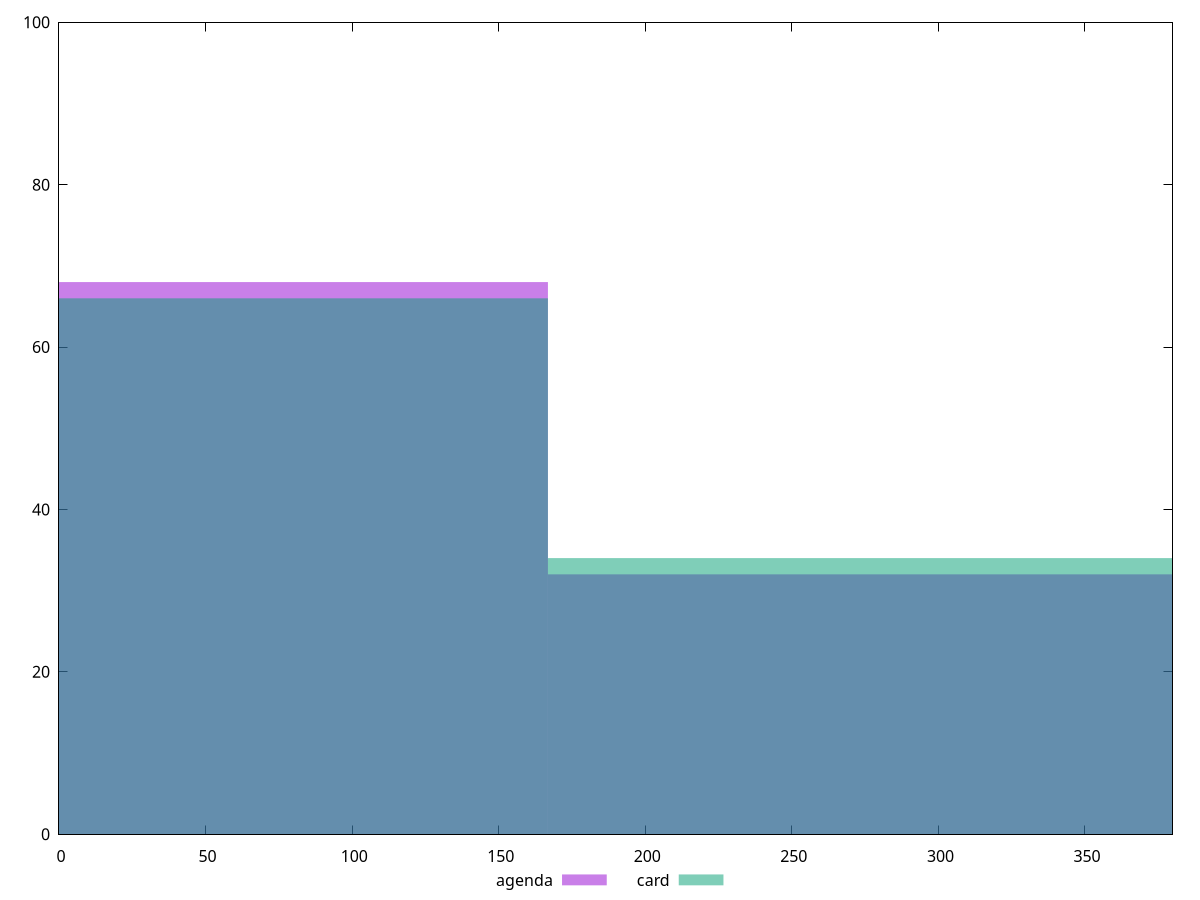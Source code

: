 reset

$agenda <<EOF
0 68
333.57806314026874 32
EOF

$card <<EOF
333.57806314026874 34
0 66
EOF

set key outside below
set boxwidth 333.57806314026874
set xrange [0:379.85400000000004]
set yrange [0:100]
set trange [0:100]
set style fill transparent solid 0.5 noborder
set terminal svg size 640, 500 enhanced background rgb 'white'
set output "reports/report_00028_2021-02-24T12-49-42.674Z/uses-rel-preconnect/comparison/histogram/1_vs_2.svg"

plot $agenda title "agenda" with boxes, \
     $card title "card" with boxes

reset
